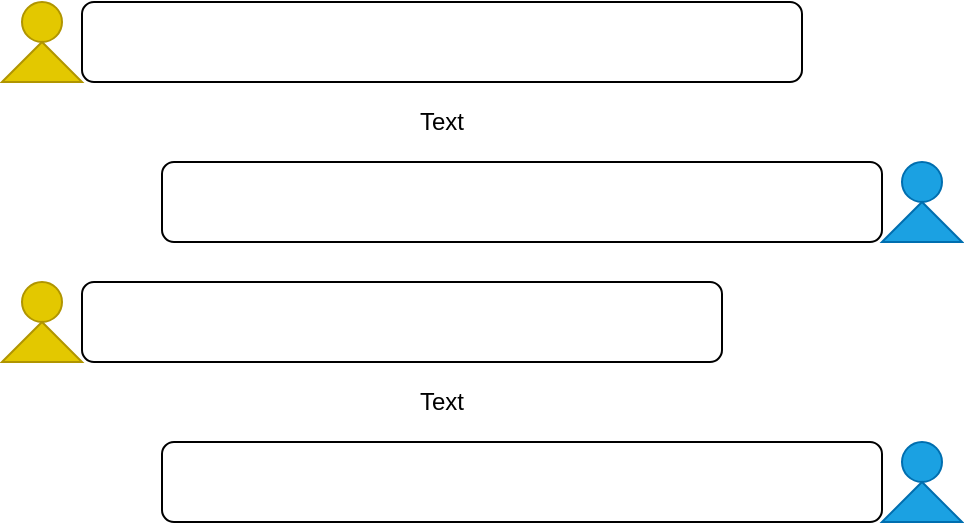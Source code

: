 <mxfile version="14.2.5" type="github">
  <diagram id="31zvA7agGlQXblIocceT" name="Page-1">
    <mxGraphModel dx="1422" dy="774" grid="1" gridSize="10" guides="1" tooltips="1" connect="1" arrows="1" fold="1" page="1" pageScale="1" pageWidth="827" pageHeight="1169" math="0" shadow="0">
      <root>
        <mxCell id="0" />
        <mxCell id="1" parent="0" />
        <mxCell id="YowXNOrRehKzHkIHZAL_-1" value="" style="rounded=1;whiteSpace=wrap;html=1;" parent="1" vertex="1">
          <mxGeometry x="240" y="140" width="360" height="40" as="geometry" />
        </mxCell>
        <mxCell id="YowXNOrRehKzHkIHZAL_-2" value="" style="rounded=1;whiteSpace=wrap;html=1;" parent="1" vertex="1">
          <mxGeometry x="280" y="220" width="360" height="40" as="geometry" />
        </mxCell>
        <mxCell id="YowXNOrRehKzHkIHZAL_-3" value="" style="rounded=1;whiteSpace=wrap;html=1;" parent="1" vertex="1">
          <mxGeometry x="240" y="280" width="320" height="40" as="geometry" />
        </mxCell>
        <mxCell id="YowXNOrRehKzHkIHZAL_-4" value="" style="rounded=1;whiteSpace=wrap;html=1;" parent="1" vertex="1">
          <mxGeometry x="280" y="360" width="360" height="40" as="geometry" />
        </mxCell>
        <mxCell id="YowXNOrRehKzHkIHZAL_-5" value="" style="ellipse;whiteSpace=wrap;html=1;aspect=fixed;fillColor=#e3c800;strokeColor=#B09500;fontColor=#ffffff;shadow=0;sketch=0;" parent="1" vertex="1">
          <mxGeometry x="210" y="140" width="20" height="20" as="geometry" />
        </mxCell>
        <mxCell id="YowXNOrRehKzHkIHZAL_-6" value="" style="shape=trapezoid;perimeter=trapezoidPerimeter;whiteSpace=wrap;html=1;fixedSize=1;fillColor=#e3c800;strokeColor=#B09500;fontColor=#ffffff;shadow=0;sketch=0;" parent="1" vertex="1">
          <mxGeometry x="200" y="160" width="40" height="20" as="geometry" />
        </mxCell>
        <mxCell id="YowXNOrRehKzHkIHZAL_-10" value="" style="ellipse;whiteSpace=wrap;html=1;aspect=fixed;fillColor=#e3c800;strokeColor=#B09500;fontColor=#ffffff;shadow=0;sketch=0;" parent="1" vertex="1">
          <mxGeometry x="210" y="280" width="20" height="20" as="geometry" />
        </mxCell>
        <mxCell id="YowXNOrRehKzHkIHZAL_-11" value="" style="shape=trapezoid;perimeter=trapezoidPerimeter;whiteSpace=wrap;html=1;fixedSize=1;fillColor=#e3c800;strokeColor=#B09500;fontColor=#ffffff;shadow=0;sketch=0;" parent="1" vertex="1">
          <mxGeometry x="200" y="300" width="40" height="20" as="geometry" />
        </mxCell>
        <mxCell id="YowXNOrRehKzHkIHZAL_-12" value="" style="ellipse;whiteSpace=wrap;html=1;aspect=fixed;fillColor=#1ba1e2;strokeColor=#006EAF;fontColor=#ffffff;" parent="1" vertex="1">
          <mxGeometry x="650" y="220" width="20" height="20" as="geometry" />
        </mxCell>
        <mxCell id="YowXNOrRehKzHkIHZAL_-13" value="" style="shape=trapezoid;perimeter=trapezoidPerimeter;whiteSpace=wrap;html=1;fixedSize=1;fillColor=#1ba1e2;strokeColor=#006EAF;fontColor=#ffffff;" parent="1" vertex="1">
          <mxGeometry x="640" y="240" width="40" height="20" as="geometry" />
        </mxCell>
        <mxCell id="YowXNOrRehKzHkIHZAL_-14" value="" style="ellipse;whiteSpace=wrap;html=1;aspect=fixed;fillColor=#1ba1e2;strokeColor=#006EAF;fontColor=#ffffff;" parent="1" vertex="1">
          <mxGeometry x="650" y="360" width="20" height="20" as="geometry" />
        </mxCell>
        <mxCell id="YowXNOrRehKzHkIHZAL_-15" value="" style="shape=trapezoid;perimeter=trapezoidPerimeter;whiteSpace=wrap;html=1;fixedSize=1;fillColor=#1ba1e2;strokeColor=#006EAF;fontColor=#ffffff;" parent="1" vertex="1">
          <mxGeometry x="640" y="380" width="40" height="20" as="geometry" />
        </mxCell>
        <mxCell id="Vl2r6L8UvIYRrr-uHbq_-1" value="Text" style="text;html=1;strokeColor=none;fillColor=none;align=center;verticalAlign=middle;whiteSpace=wrap;rounded=0;shadow=0;sketch=0;" vertex="1" parent="1">
          <mxGeometry x="240" y="190" width="360" height="20" as="geometry" />
        </mxCell>
        <mxCell id="Vl2r6L8UvIYRrr-uHbq_-2" value="Text" style="text;html=1;strokeColor=none;fillColor=none;align=center;verticalAlign=middle;whiteSpace=wrap;rounded=0;shadow=0;sketch=0;" vertex="1" parent="1">
          <mxGeometry x="240" y="330" width="360" height="20" as="geometry" />
        </mxCell>
      </root>
    </mxGraphModel>
  </diagram>
</mxfile>
